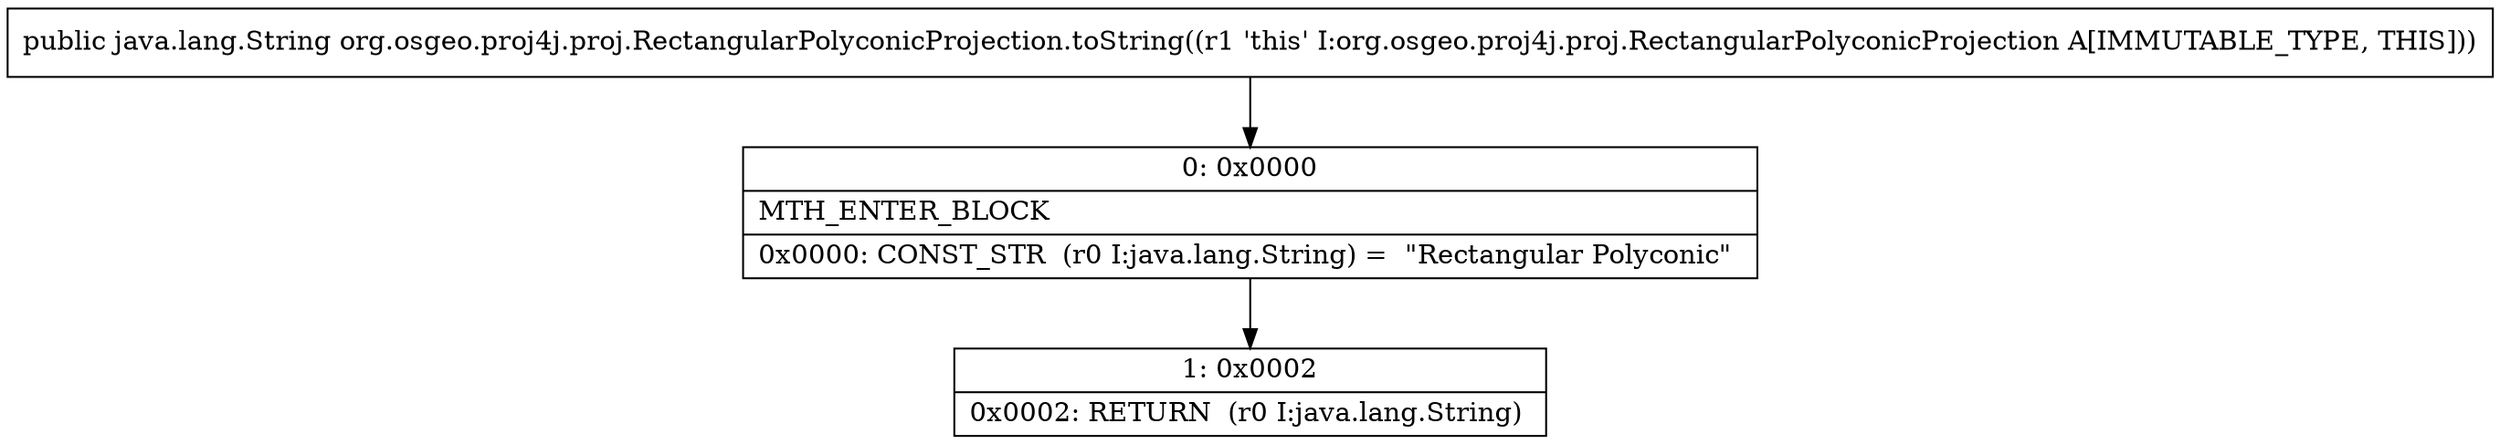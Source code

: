 digraph "CFG fororg.osgeo.proj4j.proj.RectangularPolyconicProjection.toString()Ljava\/lang\/String;" {
Node_0 [shape=record,label="{0\:\ 0x0000|MTH_ENTER_BLOCK\l|0x0000: CONST_STR  (r0 I:java.lang.String) =  \"Rectangular Polyconic\" \l}"];
Node_1 [shape=record,label="{1\:\ 0x0002|0x0002: RETURN  (r0 I:java.lang.String) \l}"];
MethodNode[shape=record,label="{public java.lang.String org.osgeo.proj4j.proj.RectangularPolyconicProjection.toString((r1 'this' I:org.osgeo.proj4j.proj.RectangularPolyconicProjection A[IMMUTABLE_TYPE, THIS])) }"];
MethodNode -> Node_0;
Node_0 -> Node_1;
}

